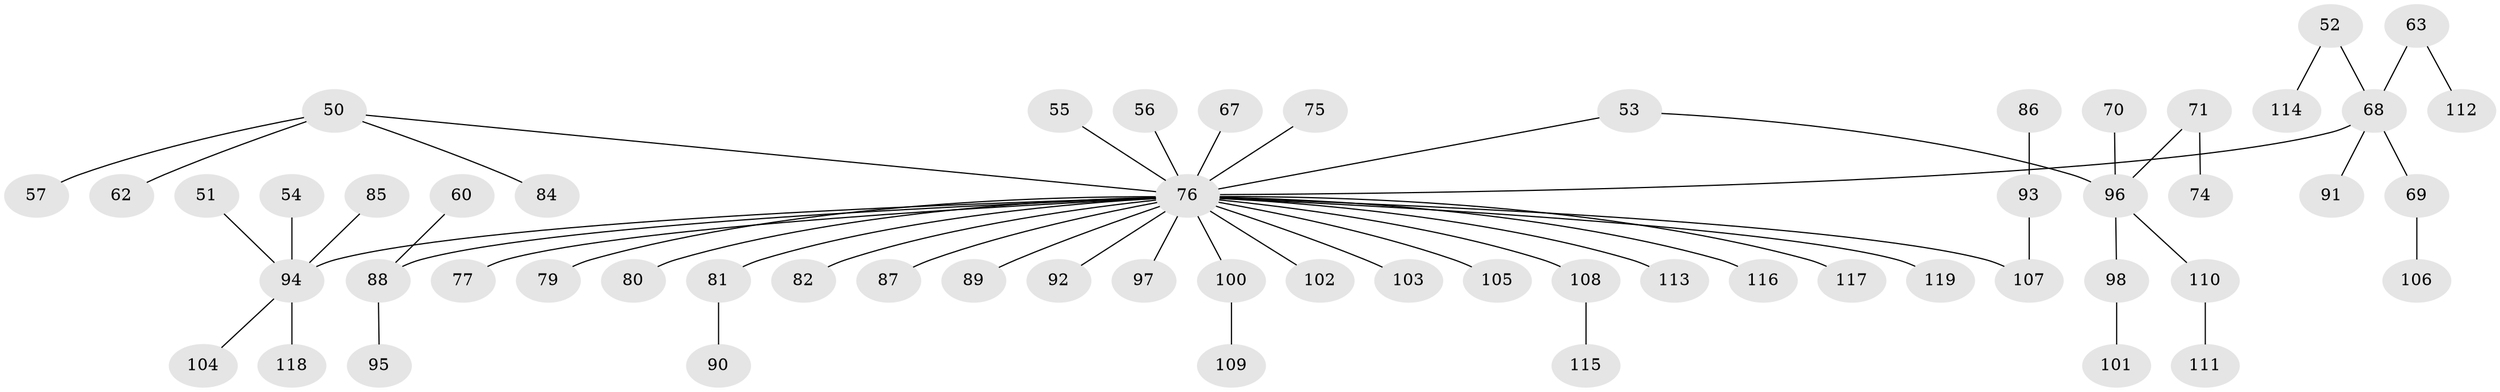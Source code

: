 // original degree distribution, {6: 0.025210084033613446, 4: 0.06722689075630252, 2: 0.2689075630252101, 1: 0.4957983193277311, 7: 0.008403361344537815, 3: 0.10084033613445378, 5: 0.03361344537815126}
// Generated by graph-tools (version 1.1) at 2025/53/03/09/25 04:53:40]
// undirected, 59 vertices, 58 edges
graph export_dot {
graph [start="1"]
  node [color=gray90,style=filled];
  50 [super="+39+42"];
  51;
  52;
  53 [super="+31"];
  54;
  55;
  56;
  57;
  60;
  62;
  63;
  67;
  68 [super="+20+38"];
  69;
  70;
  71;
  74;
  75;
  76 [super="+72+49+41+47+66+26+65+43"];
  77;
  79;
  80;
  81;
  82;
  84;
  85;
  86;
  87;
  88 [super="+46"];
  89;
  90;
  91;
  92;
  93 [super="+12"];
  94 [super="+64"];
  95;
  96 [super="+32+58+73"];
  97;
  98;
  100 [super="+99"];
  101;
  102;
  103;
  104;
  105;
  106;
  107 [super="+44"];
  108;
  109;
  110;
  111;
  112;
  113;
  114;
  115;
  116;
  117;
  118;
  119;
  50 -- 84;
  50 -- 57;
  50 -- 76;
  50 -- 62;
  51 -- 94;
  52 -- 114;
  52 -- 68;
  53 -- 96;
  53 -- 76;
  54 -- 94;
  55 -- 76;
  56 -- 76;
  60 -- 88;
  63 -- 112;
  63 -- 68;
  67 -- 76;
  68 -- 69;
  68 -- 91;
  68 -- 76;
  69 -- 106;
  70 -- 96;
  71 -- 74;
  71 -- 96;
  75 -- 76;
  76 -- 102;
  76 -- 77;
  76 -- 79;
  76 -- 80;
  76 -- 81;
  76 -- 82;
  76 -- 87;
  76 -- 92;
  76 -- 97;
  76 -- 103;
  76 -- 116;
  76 -- 117;
  76 -- 119;
  76 -- 105;
  76 -- 107;
  76 -- 113;
  76 -- 89;
  76 -- 94;
  76 -- 108;
  76 -- 100;
  76 -- 88;
  81 -- 90;
  85 -- 94;
  86 -- 93;
  88 -- 95;
  93 -- 107;
  94 -- 104;
  94 -- 118;
  96 -- 110;
  96 -- 98;
  98 -- 101;
  100 -- 109;
  108 -- 115;
  110 -- 111;
}
